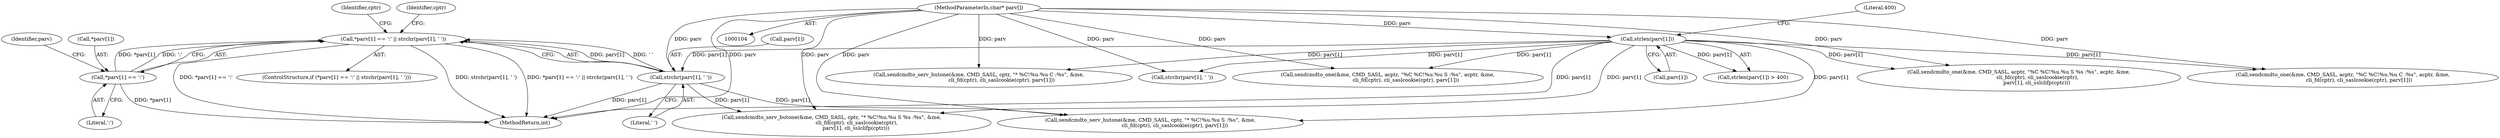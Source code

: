 digraph "0_nefarious2_f50a84bad996d438e7b31b9e74c32a41e43f8be5@API" {
"1000350" [label="(Call,*parv[1] == ':' || strchr(parv[1], ' '))"];
"1000351" [label="(Call,*parv[1] == ':')"];
"1000357" [label="(Call,strchr(parv[1], ' '))"];
"1000143" [label="(Call,strlen(parv[1]))"];
"1000108" [label="(MethodParameterIn,char* parv[])"];
"1000373" [label="(Call,sendcmdto_serv_butone(&me, CMD_SASL, cptr, \"* %C!%u.%u S %s :%s\", &me,\n                               cli_fd(cptr), cli_saslcookie(cptr),\n                              parv[1], cli_sslclifp(cptr)))"];
"1000357" [label="(Call,strchr(parv[1], ' '))"];
"1000352" [label="(Call,*parv[1])"];
"1000142" [label="(Call,strlen(parv[1]) > 400)"];
"1000108" [label="(MethodParameterIn,char* parv[])"];
"1000328" [label="(Call,sendcmdto_one(&me, CMD_SASL, acptr, \"%C %C!%u.%u C :%s\", acptr, &me,\n                    cli_fd(cptr), cli_saslcookie(cptr), parv[1]))"];
"1000143" [label="(Call,strlen(parv[1]))"];
"1000358" [label="(Call,parv[1])"];
"1000254" [label="(Call,strchr(parv[1], ' '))"];
"1000364" [label="(Identifier,cptr)"];
"1000391" [label="(Call,sendcmdto_serv_butone(&me, CMD_SASL, cptr, \"* %C!%u.%u S :%s\", &me,\n                              cli_fd(cptr), cli_saslcookie(cptr), parv[1]))"];
"1000270" [label="(Call,sendcmdto_one(&me, CMD_SASL, acptr, \"%C %C!%u.%u S %s :%s\", acptr, &me,\n                       cli_fd(cptr), cli_saslcookie(cptr),\n                      parv[1], cli_sslclifp(cptr)))"];
"1000350" [label="(Call,*parv[1] == ':' || strchr(parv[1], ' '))"];
"1000372" [label="(Identifier,cptr)"];
"1000289" [label="(Call,sendcmdto_one(&me, CMD_SASL, acptr, \"%C %C!%u.%u S :%s\", acptr, &me,\n                      cli_fd(cptr), cli_saslcookie(cptr), parv[1]))"];
"1000359" [label="(Identifier,parv)"];
"1000349" [label="(ControlStructure,if (*parv[1] == ':' || strchr(parv[1], ' ')))"];
"1000428" [label="(Call,sendcmdto_serv_butone(&me, CMD_SASL, cptr, \"* %C!%u.%u C :%s\", &me,\n                            cli_fd(cptr), cli_saslcookie(cptr), parv[1]))"];
"1000463" [label="(MethodReturn,int)"];
"1000147" [label="(Literal,400)"];
"1000356" [label="(Literal,':')"];
"1000144" [label="(Call,parv[1])"];
"1000351" [label="(Call,*parv[1] == ':')"];
"1000361" [label="(Literal,' ')"];
"1000350" -> "1000349"  [label="AST: "];
"1000350" -> "1000351"  [label="CFG: "];
"1000350" -> "1000357"  [label="CFG: "];
"1000351" -> "1000350"  [label="AST: "];
"1000357" -> "1000350"  [label="AST: "];
"1000364" -> "1000350"  [label="CFG: "];
"1000372" -> "1000350"  [label="CFG: "];
"1000350" -> "1000463"  [label="DDG: *parv[1] == ':'"];
"1000350" -> "1000463"  [label="DDG: strchr(parv[1], ' ')"];
"1000350" -> "1000463"  [label="DDG: *parv[1] == ':' || strchr(parv[1], ' ')"];
"1000351" -> "1000350"  [label="DDG: *parv[1]"];
"1000351" -> "1000350"  [label="DDG: ':'"];
"1000357" -> "1000350"  [label="DDG: parv[1]"];
"1000357" -> "1000350"  [label="DDG: ' '"];
"1000351" -> "1000356"  [label="CFG: "];
"1000352" -> "1000351"  [label="AST: "];
"1000356" -> "1000351"  [label="AST: "];
"1000359" -> "1000351"  [label="CFG: "];
"1000351" -> "1000463"  [label="DDG: *parv[1]"];
"1000357" -> "1000361"  [label="CFG: "];
"1000358" -> "1000357"  [label="AST: "];
"1000361" -> "1000357"  [label="AST: "];
"1000357" -> "1000463"  [label="DDG: parv[1]"];
"1000143" -> "1000357"  [label="DDG: parv[1]"];
"1000108" -> "1000357"  [label="DDG: parv"];
"1000357" -> "1000373"  [label="DDG: parv[1]"];
"1000357" -> "1000391"  [label="DDG: parv[1]"];
"1000143" -> "1000142"  [label="AST: "];
"1000143" -> "1000144"  [label="CFG: "];
"1000144" -> "1000143"  [label="AST: "];
"1000147" -> "1000143"  [label="CFG: "];
"1000143" -> "1000463"  [label="DDG: parv[1]"];
"1000143" -> "1000142"  [label="DDG: parv[1]"];
"1000108" -> "1000143"  [label="DDG: parv"];
"1000143" -> "1000254"  [label="DDG: parv[1]"];
"1000143" -> "1000270"  [label="DDG: parv[1]"];
"1000143" -> "1000289"  [label="DDG: parv[1]"];
"1000143" -> "1000328"  [label="DDG: parv[1]"];
"1000143" -> "1000373"  [label="DDG: parv[1]"];
"1000143" -> "1000391"  [label="DDG: parv[1]"];
"1000143" -> "1000428"  [label="DDG: parv[1]"];
"1000108" -> "1000104"  [label="AST: "];
"1000108" -> "1000463"  [label="DDG: parv"];
"1000108" -> "1000254"  [label="DDG: parv"];
"1000108" -> "1000270"  [label="DDG: parv"];
"1000108" -> "1000289"  [label="DDG: parv"];
"1000108" -> "1000328"  [label="DDG: parv"];
"1000108" -> "1000373"  [label="DDG: parv"];
"1000108" -> "1000391"  [label="DDG: parv"];
"1000108" -> "1000428"  [label="DDG: parv"];
}
